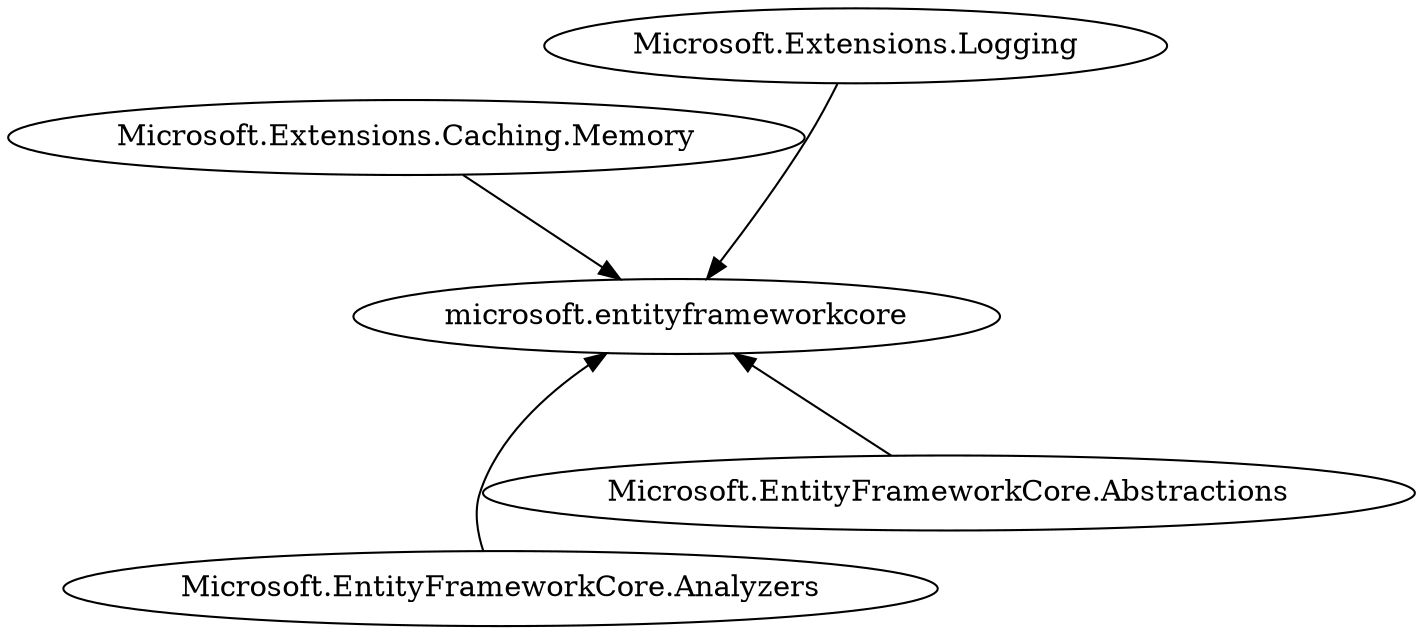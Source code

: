 digraph G {
    graph [layout=neato, overlap=false, splines=true];
    "microsoft.entityframeworkcore"
    "Microsoft.EntityFrameworkCore.Abstractions" -> "microsoft.entityframeworkcore";
    "Microsoft.EntityFrameworkCore.Analyzers" -> "microsoft.entityframeworkcore";
    "Microsoft.Extensions.Caching.Memory" -> "microsoft.entityframeworkcore";
    "Microsoft.Extensions.Logging" -> "microsoft.entityframeworkcore";
}